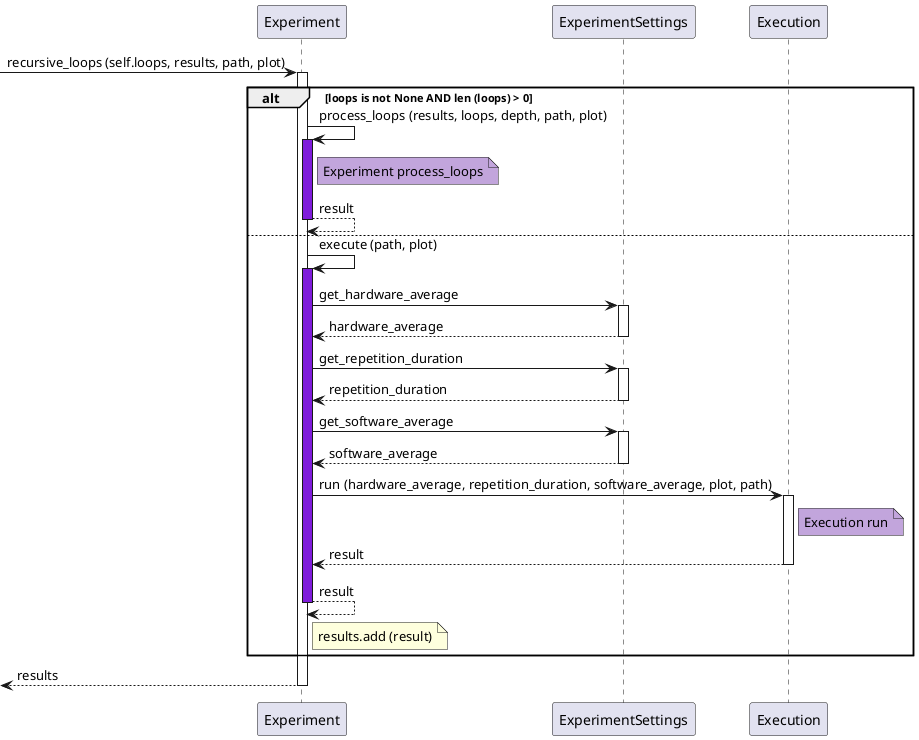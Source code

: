 @startuml

participant Experiment as exp
participant ExperimentSettings as expset
participant Execution as exe

[-> exp: recursive_loops (self.loops, results, path, plot)
activate exp
alt loops is not None AND len (loops) > 0
      exp -> exp: process_loops (results, loops, depth, path, plot)
      activate exp #7F1CDB
      note right of exp #C2A5DC: Experiment process_loops
      return result
else
      exp -> exp: execute (path, plot)
      activate exp #7F1CDB
      exp -> expset ++: get_hardware_average
      return hardware_average
      exp -> expset ++: get_repetition_duration
      return repetition_duration
      exp -> expset ++: get_software_average
      return software_average
      exp -> exe ++: run (hardware_average, repetition_duration, software_average, plot, path)
      note right of exe #C2A5DC: Execution run
      return result
      return result
      note right of exp: results.add (result)
end

return results

@enduml
